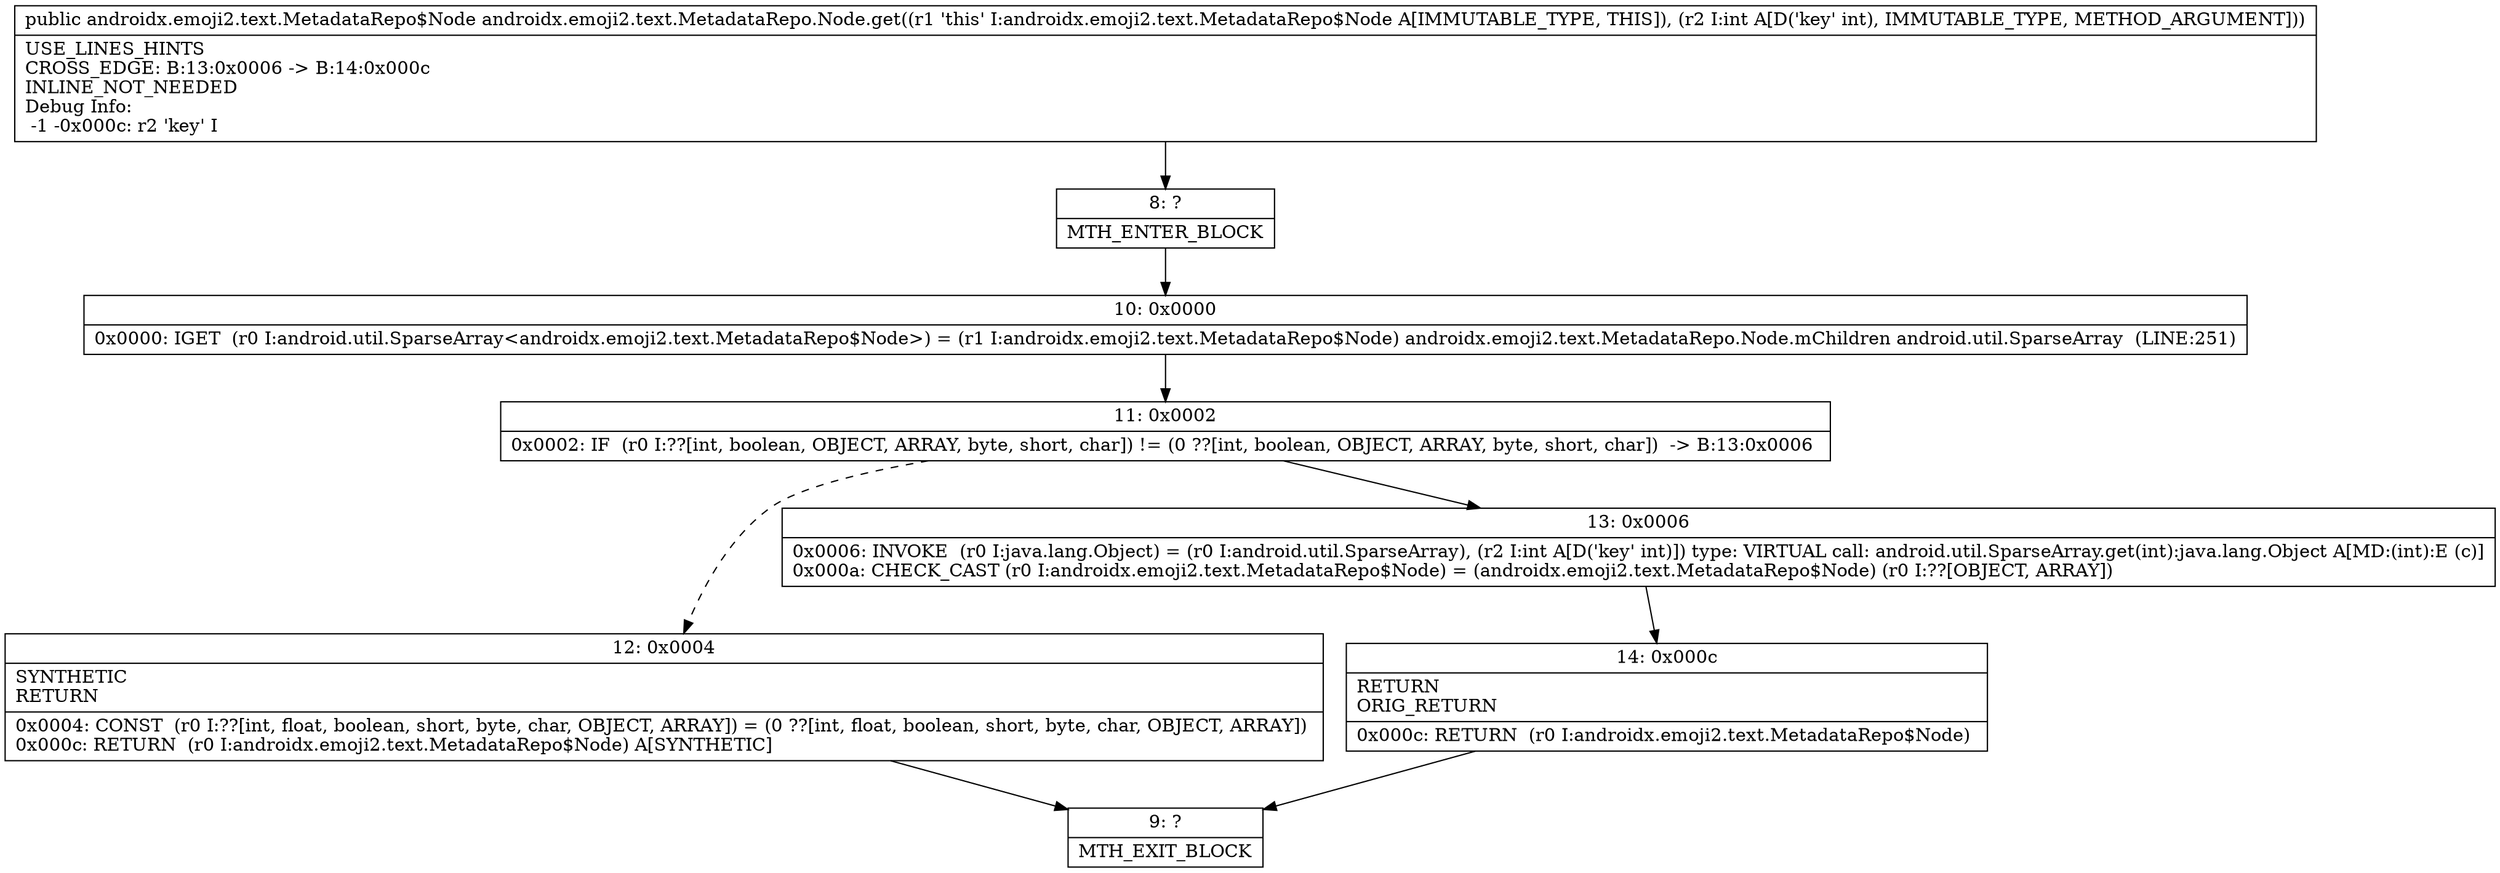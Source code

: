 digraph "CFG forandroidx.emoji2.text.MetadataRepo.Node.get(I)Landroidx\/emoji2\/text\/MetadataRepo$Node;" {
Node_8 [shape=record,label="{8\:\ ?|MTH_ENTER_BLOCK\l}"];
Node_10 [shape=record,label="{10\:\ 0x0000|0x0000: IGET  (r0 I:android.util.SparseArray\<androidx.emoji2.text.MetadataRepo$Node\>) = (r1 I:androidx.emoji2.text.MetadataRepo$Node) androidx.emoji2.text.MetadataRepo.Node.mChildren android.util.SparseArray  (LINE:251)\l}"];
Node_11 [shape=record,label="{11\:\ 0x0002|0x0002: IF  (r0 I:??[int, boolean, OBJECT, ARRAY, byte, short, char]) != (0 ??[int, boolean, OBJECT, ARRAY, byte, short, char])  \-\> B:13:0x0006 \l}"];
Node_12 [shape=record,label="{12\:\ 0x0004|SYNTHETIC\lRETURN\l|0x0004: CONST  (r0 I:??[int, float, boolean, short, byte, char, OBJECT, ARRAY]) = (0 ??[int, float, boolean, short, byte, char, OBJECT, ARRAY]) \l0x000c: RETURN  (r0 I:androidx.emoji2.text.MetadataRepo$Node) A[SYNTHETIC]\l}"];
Node_9 [shape=record,label="{9\:\ ?|MTH_EXIT_BLOCK\l}"];
Node_13 [shape=record,label="{13\:\ 0x0006|0x0006: INVOKE  (r0 I:java.lang.Object) = (r0 I:android.util.SparseArray), (r2 I:int A[D('key' int)]) type: VIRTUAL call: android.util.SparseArray.get(int):java.lang.Object A[MD:(int):E (c)]\l0x000a: CHECK_CAST (r0 I:androidx.emoji2.text.MetadataRepo$Node) = (androidx.emoji2.text.MetadataRepo$Node) (r0 I:??[OBJECT, ARRAY]) \l}"];
Node_14 [shape=record,label="{14\:\ 0x000c|RETURN\lORIG_RETURN\l|0x000c: RETURN  (r0 I:androidx.emoji2.text.MetadataRepo$Node) \l}"];
MethodNode[shape=record,label="{public androidx.emoji2.text.MetadataRepo$Node androidx.emoji2.text.MetadataRepo.Node.get((r1 'this' I:androidx.emoji2.text.MetadataRepo$Node A[IMMUTABLE_TYPE, THIS]), (r2 I:int A[D('key' int), IMMUTABLE_TYPE, METHOD_ARGUMENT]))  | USE_LINES_HINTS\lCROSS_EDGE: B:13:0x0006 \-\> B:14:0x000c\lINLINE_NOT_NEEDED\lDebug Info:\l  \-1 \-0x000c: r2 'key' I\l}"];
MethodNode -> Node_8;Node_8 -> Node_10;
Node_10 -> Node_11;
Node_11 -> Node_12[style=dashed];
Node_11 -> Node_13;
Node_12 -> Node_9;
Node_13 -> Node_14;
Node_14 -> Node_9;
}

